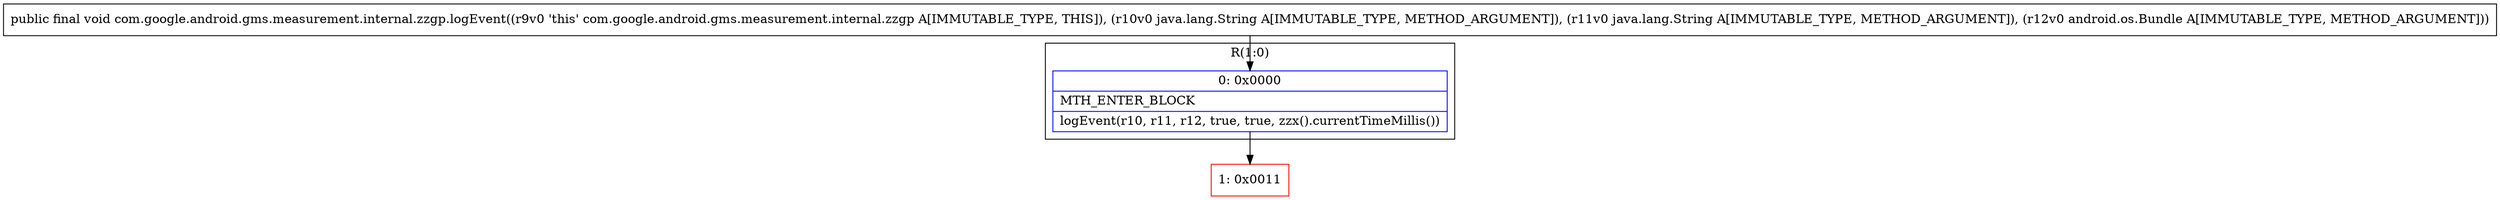 digraph "CFG forcom.google.android.gms.measurement.internal.zzgp.logEvent(Ljava\/lang\/String;Ljava\/lang\/String;Landroid\/os\/Bundle;)V" {
subgraph cluster_Region_1687361252 {
label = "R(1:0)";
node [shape=record,color=blue];
Node_0 [shape=record,label="{0\:\ 0x0000|MTH_ENTER_BLOCK\l|logEvent(r10, r11, r12, true, true, zzx().currentTimeMillis())\l}"];
}
Node_1 [shape=record,color=red,label="{1\:\ 0x0011}"];
MethodNode[shape=record,label="{public final void com.google.android.gms.measurement.internal.zzgp.logEvent((r9v0 'this' com.google.android.gms.measurement.internal.zzgp A[IMMUTABLE_TYPE, THIS]), (r10v0 java.lang.String A[IMMUTABLE_TYPE, METHOD_ARGUMENT]), (r11v0 java.lang.String A[IMMUTABLE_TYPE, METHOD_ARGUMENT]), (r12v0 android.os.Bundle A[IMMUTABLE_TYPE, METHOD_ARGUMENT])) }"];
MethodNode -> Node_0;
Node_0 -> Node_1;
}

